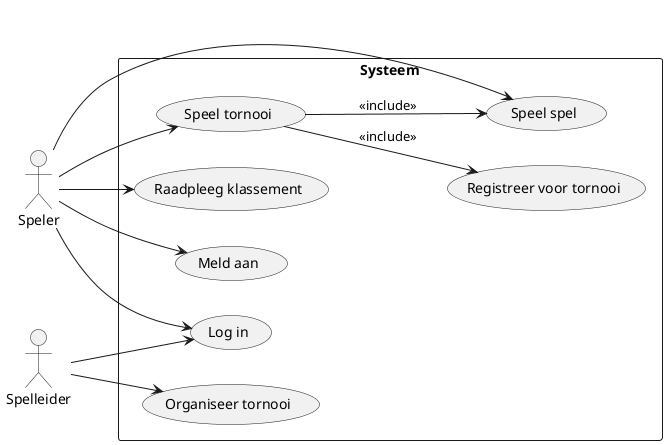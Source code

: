 @@startuml Dobbelspel
left to right direction

' Actors
actor Speler
actor Spelleider

rectangle Systeem {
    ' Speler
    Speler --> (Meld aan)
    Speler --> (Log in)
    Speler --> (Speel spel)
    Speler --> (Speel tornooi)
    Speler --> (Raadpleeg klassement)

    ' Spelleider
    Spelleider --> (Log in)
    Spelleider --> (Organiseer tornooi)

    ' Includes / Extends
    (Speel tornooi) --> (Registreer voor tornooi) : <<include>>
    (Speel tornooi) --> (Speel spel) : <<include>>
}

@@enduml